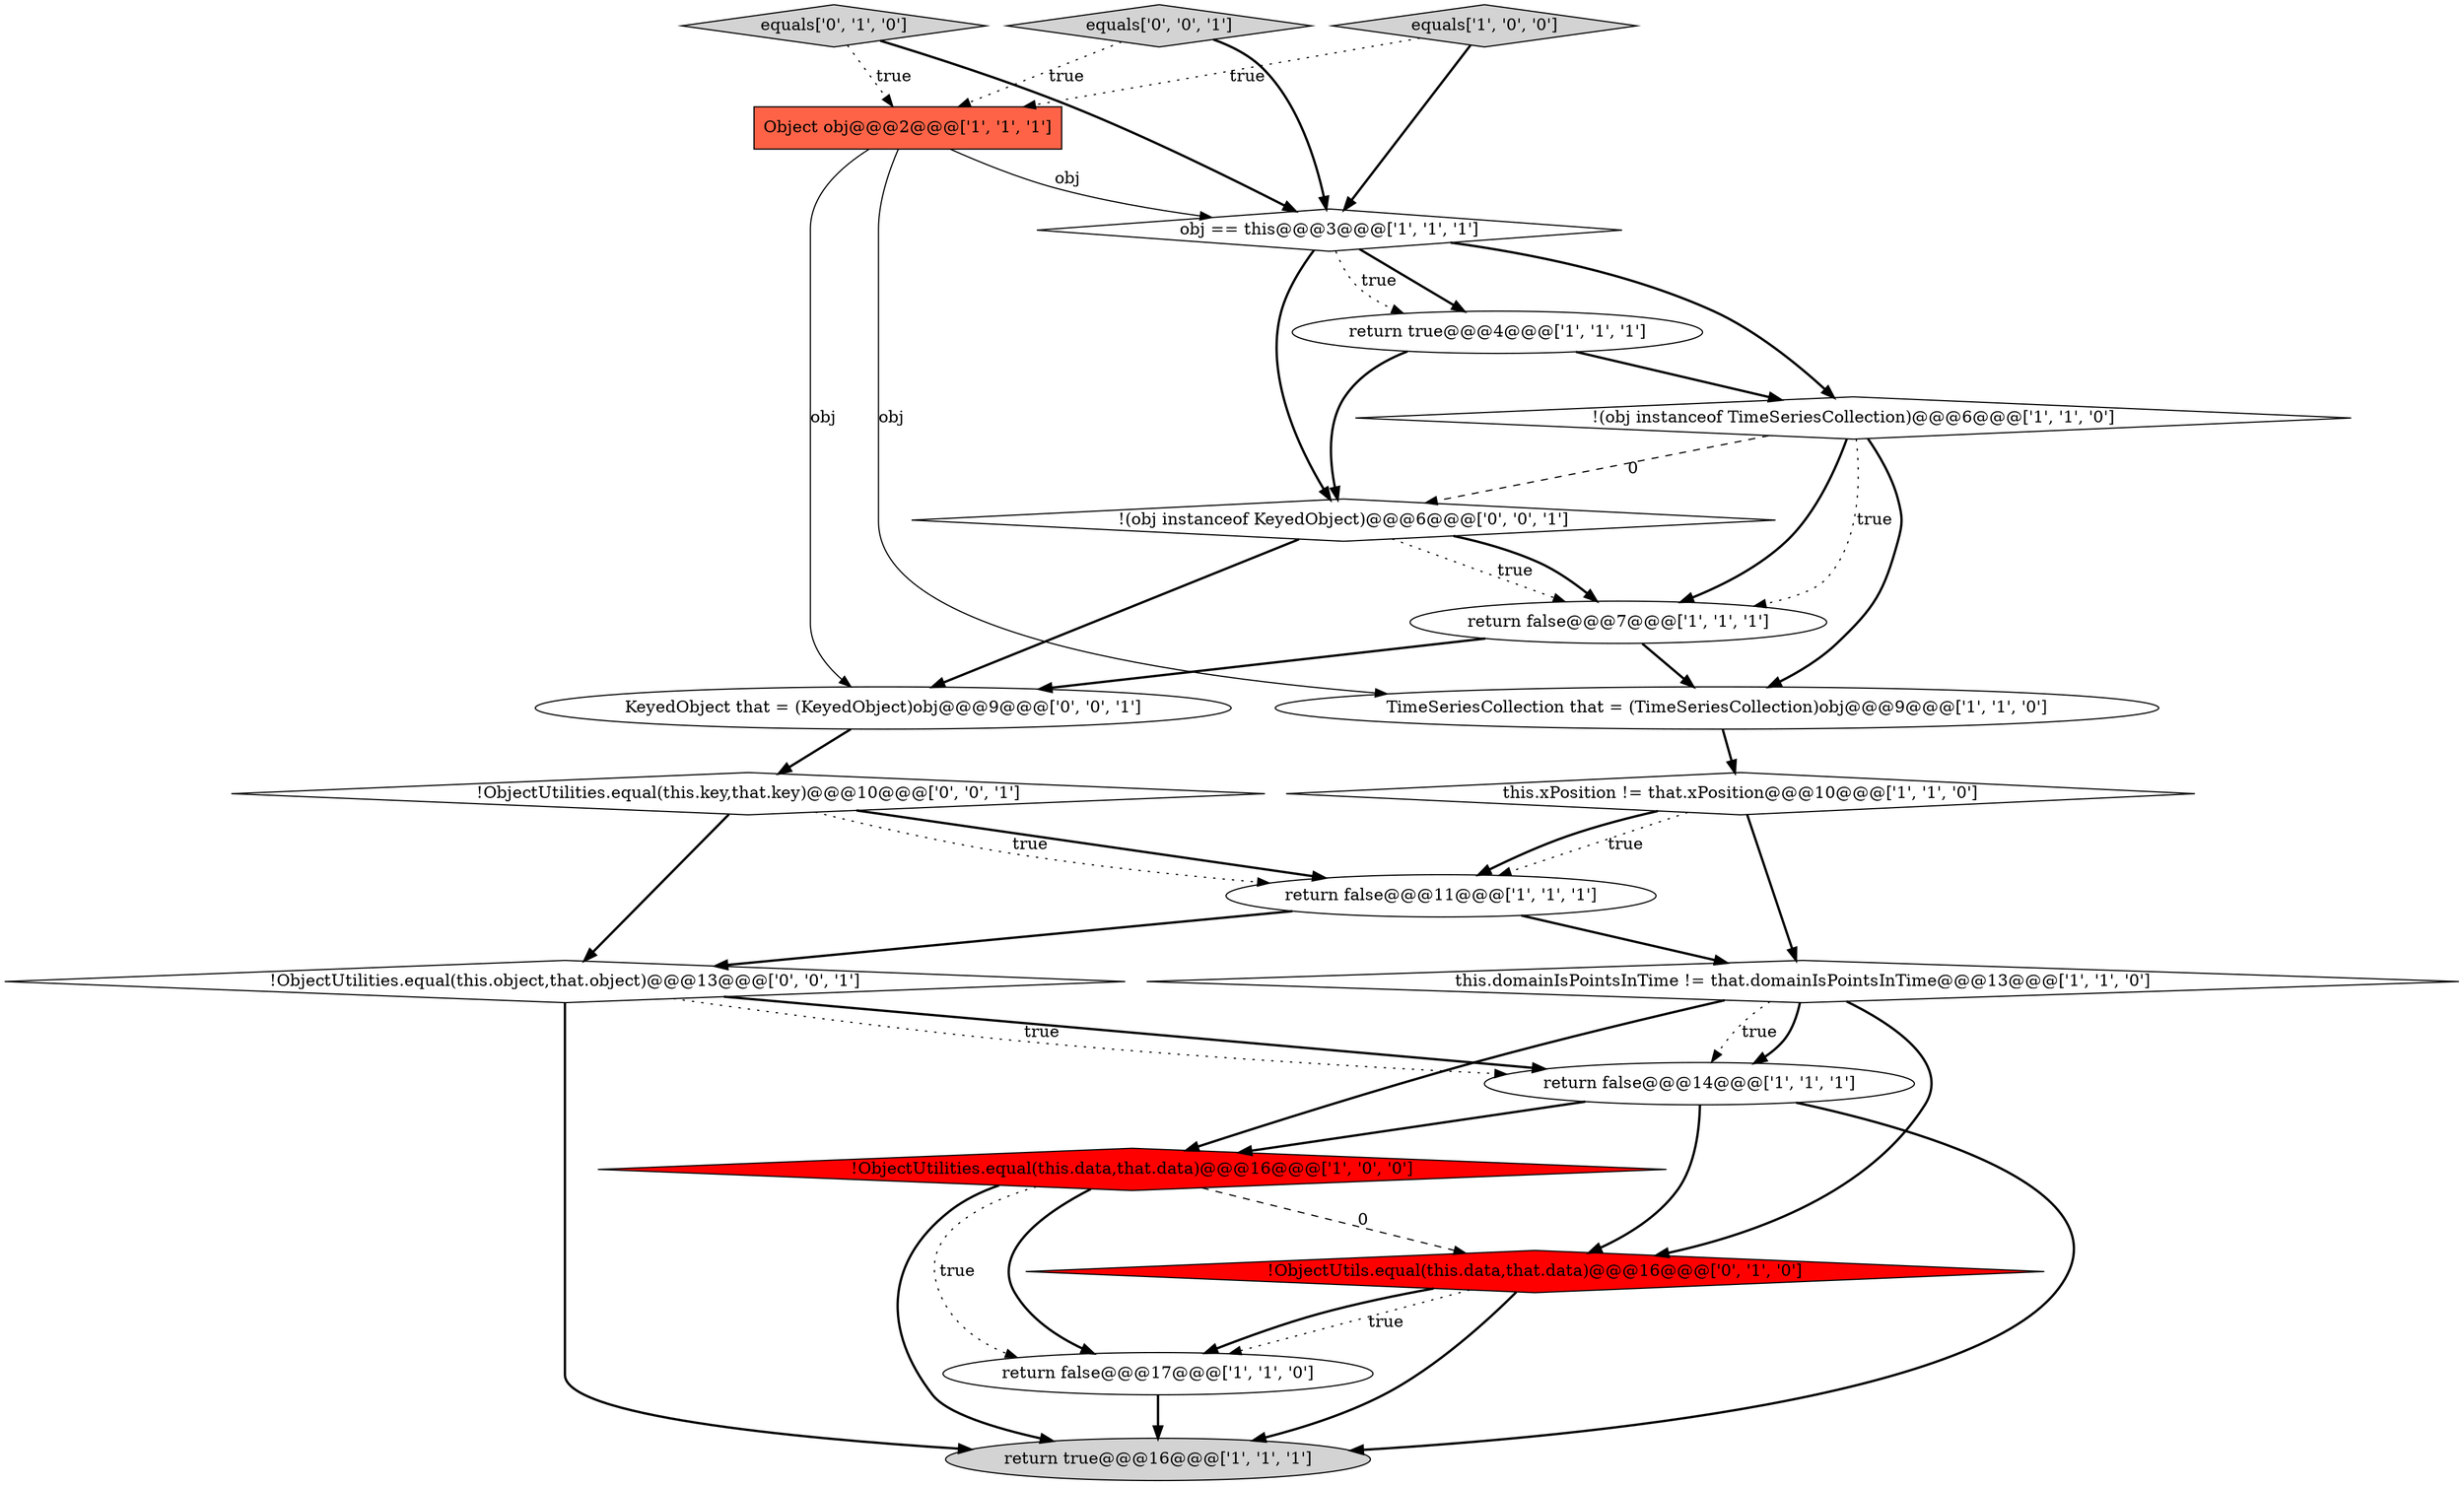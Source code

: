 digraph {
13 [style = filled, label = "!ObjectUtilities.equal(this.data,that.data)@@@16@@@['1', '0', '0']", fillcolor = red, shape = diamond image = "AAA1AAABBB1BBB"];
18 [style = filled, label = "KeyedObject that = (KeyedObject)obj@@@9@@@['0', '0', '1']", fillcolor = white, shape = ellipse image = "AAA0AAABBB3BBB"];
12 [style = filled, label = "TimeSeriesCollection that = (TimeSeriesCollection)obj@@@9@@@['1', '1', '0']", fillcolor = white, shape = ellipse image = "AAA0AAABBB1BBB"];
3 [style = filled, label = "equals['1', '0', '0']", fillcolor = lightgray, shape = diamond image = "AAA0AAABBB1BBB"];
15 [style = filled, label = "!ObjectUtils.equal(this.data,that.data)@@@16@@@['0', '1', '0']", fillcolor = red, shape = diamond image = "AAA1AAABBB2BBB"];
11 [style = filled, label = "Object obj@@@2@@@['1', '1', '1']", fillcolor = tomato, shape = box image = "AAA0AAABBB1BBB"];
10 [style = filled, label = "return false@@@11@@@['1', '1', '1']", fillcolor = white, shape = ellipse image = "AAA0AAABBB1BBB"];
1 [style = filled, label = "obj == this@@@3@@@['1', '1', '1']", fillcolor = white, shape = diamond image = "AAA0AAABBB1BBB"];
0 [style = filled, label = "return false@@@7@@@['1', '1', '1']", fillcolor = white, shape = ellipse image = "AAA0AAABBB1BBB"];
9 [style = filled, label = "return true@@@16@@@['1', '1', '1']", fillcolor = lightgray, shape = ellipse image = "AAA0AAABBB1BBB"];
2 [style = filled, label = "!(obj instanceof TimeSeriesCollection)@@@6@@@['1', '1', '0']", fillcolor = white, shape = diamond image = "AAA0AAABBB1BBB"];
8 [style = filled, label = "this.domainIsPointsInTime != that.domainIsPointsInTime@@@13@@@['1', '1', '0']", fillcolor = white, shape = diamond image = "AAA0AAABBB1BBB"];
4 [style = filled, label = "return true@@@4@@@['1', '1', '1']", fillcolor = white, shape = ellipse image = "AAA0AAABBB1BBB"];
14 [style = filled, label = "equals['0', '1', '0']", fillcolor = lightgray, shape = diamond image = "AAA0AAABBB2BBB"];
6 [style = filled, label = "return false@@@14@@@['1', '1', '1']", fillcolor = white, shape = ellipse image = "AAA0AAABBB1BBB"];
17 [style = filled, label = "!(obj instanceof KeyedObject)@@@6@@@['0', '0', '1']", fillcolor = white, shape = diamond image = "AAA0AAABBB3BBB"];
16 [style = filled, label = "!ObjectUtilities.equal(this.key,that.key)@@@10@@@['0', '0', '1']", fillcolor = white, shape = diamond image = "AAA0AAABBB3BBB"];
19 [style = filled, label = "!ObjectUtilities.equal(this.object,that.object)@@@13@@@['0', '0', '1']", fillcolor = white, shape = diamond image = "AAA0AAABBB3BBB"];
7 [style = filled, label = "this.xPosition != that.xPosition@@@10@@@['1', '1', '0']", fillcolor = white, shape = diamond image = "AAA0AAABBB1BBB"];
20 [style = filled, label = "equals['0', '0', '1']", fillcolor = lightgray, shape = diamond image = "AAA0AAABBB3BBB"];
5 [style = filled, label = "return false@@@17@@@['1', '1', '0']", fillcolor = white, shape = ellipse image = "AAA0AAABBB1BBB"];
3->11 [style = dotted, label="true"];
15->5 [style = dotted, label="true"];
1->4 [style = bold, label=""];
17->0 [style = dotted, label="true"];
2->0 [style = dotted, label="true"];
7->10 [style = dotted, label="true"];
8->15 [style = bold, label=""];
4->17 [style = bold, label=""];
20->11 [style = dotted, label="true"];
5->9 [style = bold, label=""];
3->1 [style = bold, label=""];
7->10 [style = bold, label=""];
16->10 [style = bold, label=""];
10->19 [style = bold, label=""];
0->12 [style = bold, label=""];
13->5 [style = dotted, label="true"];
8->6 [style = bold, label=""];
1->4 [style = dotted, label="true"];
4->2 [style = bold, label=""];
20->1 [style = bold, label=""];
16->19 [style = bold, label=""];
7->8 [style = bold, label=""];
19->6 [style = bold, label=""];
2->17 [style = dashed, label="0"];
13->15 [style = dashed, label="0"];
16->10 [style = dotted, label="true"];
11->12 [style = solid, label="obj"];
12->7 [style = bold, label=""];
2->12 [style = bold, label=""];
11->18 [style = solid, label="obj"];
6->15 [style = bold, label=""];
15->5 [style = bold, label=""];
14->1 [style = bold, label=""];
1->17 [style = bold, label=""];
2->0 [style = bold, label=""];
17->0 [style = bold, label=""];
8->6 [style = dotted, label="true"];
10->8 [style = bold, label=""];
19->9 [style = bold, label=""];
15->9 [style = bold, label=""];
6->13 [style = bold, label=""];
13->5 [style = bold, label=""];
11->1 [style = solid, label="obj"];
14->11 [style = dotted, label="true"];
0->18 [style = bold, label=""];
1->2 [style = bold, label=""];
19->6 [style = dotted, label="true"];
13->9 [style = bold, label=""];
6->9 [style = bold, label=""];
17->18 [style = bold, label=""];
8->13 [style = bold, label=""];
18->16 [style = bold, label=""];
}
